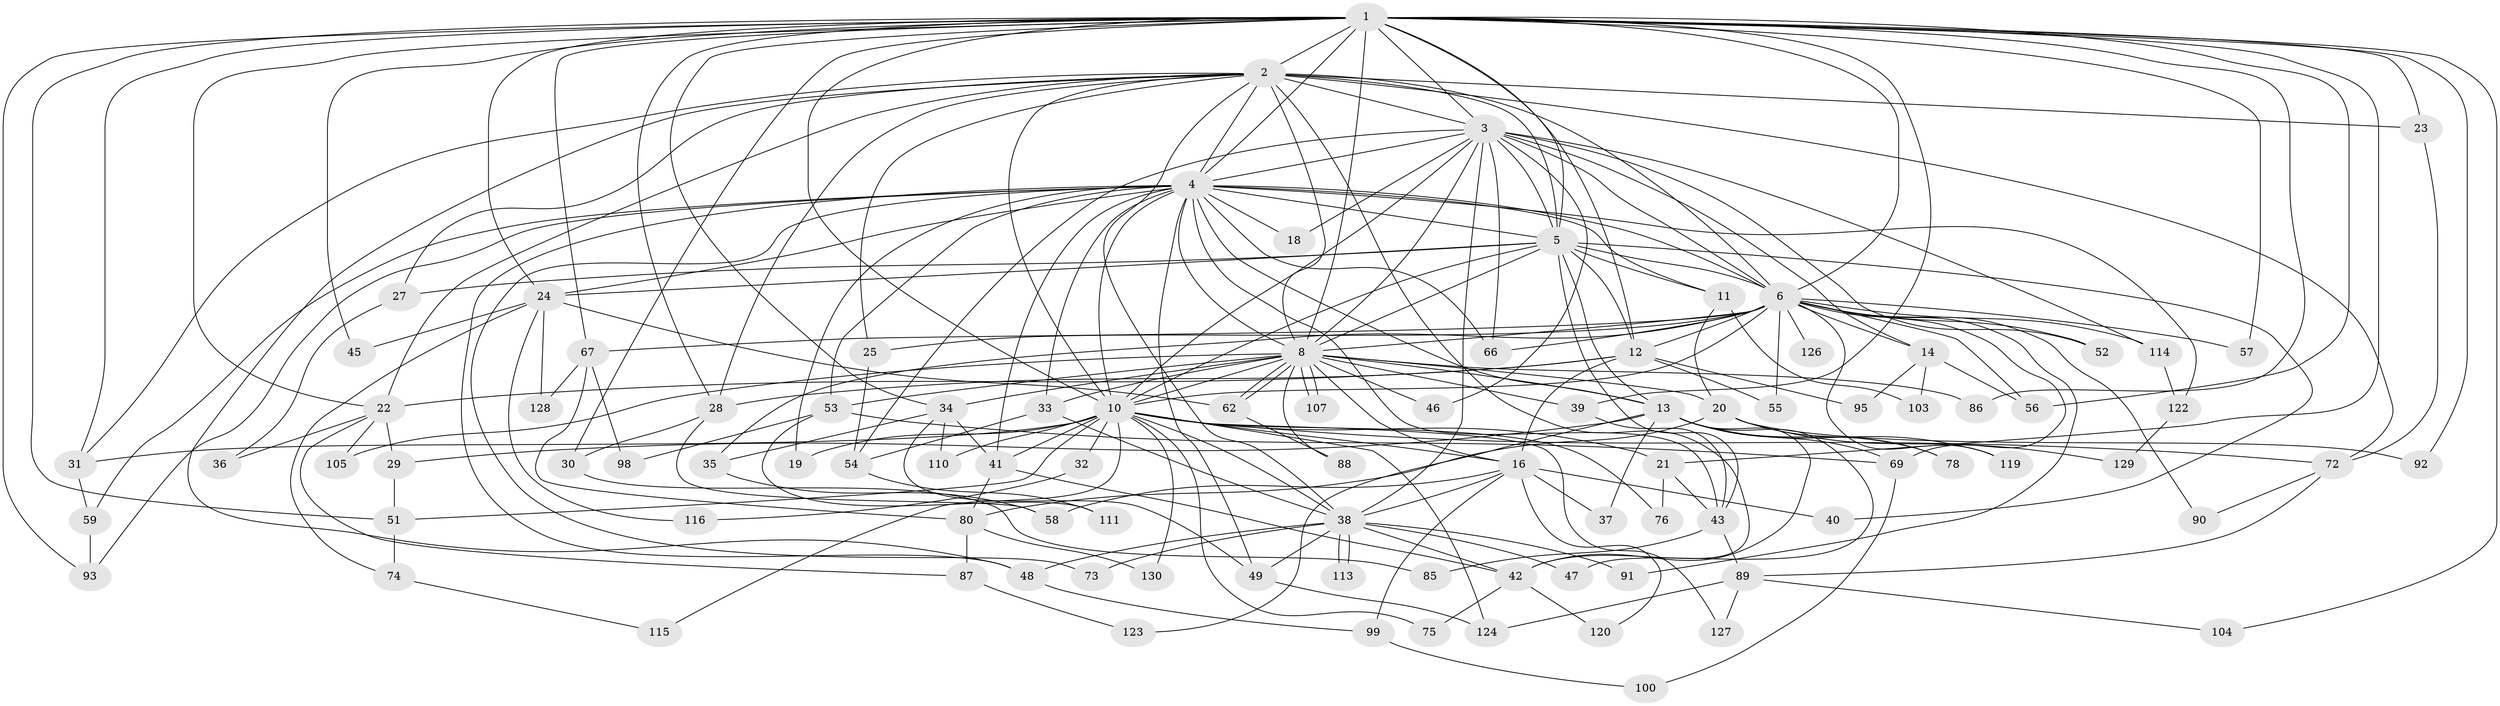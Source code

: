 // Generated by graph-tools (version 1.1) at 2025/51/02/27/25 19:51:45]
// undirected, 96 vertices, 230 edges
graph export_dot {
graph [start="1"]
  node [color=gray90,style=filled];
  1 [super="+7"];
  2 [super="+108"];
  3 [super="+79"];
  4 [super="+63"];
  5 [super="+61"];
  6 [super="+9"];
  8 [super="+44"];
  10 [super="+15"];
  11;
  12 [super="+50"];
  13 [super="+17"];
  14 [super="+65"];
  16 [super="+71"];
  18;
  19;
  20 [super="+94"];
  21 [super="+102"];
  22 [super="+26"];
  23;
  24 [super="+84"];
  25;
  27;
  28 [super="+106"];
  29;
  30;
  31 [super="+70"];
  32;
  33 [super="+112"];
  34 [super="+118"];
  35;
  36;
  37;
  38 [super="+117"];
  39;
  40;
  41 [super="+96"];
  42 [super="+64"];
  43 [super="+82"];
  45;
  46;
  47;
  48 [super="+97"];
  49 [super="+121"];
  51 [super="+60"];
  52;
  53;
  54 [super="+81"];
  55;
  56;
  57;
  58 [super="+125"];
  59 [super="+101"];
  62 [super="+68"];
  66 [super="+109"];
  67;
  69 [super="+77"];
  72 [super="+83"];
  73;
  74;
  75;
  76;
  78;
  80;
  85;
  86;
  87;
  88;
  89;
  90;
  91;
  92;
  93;
  95;
  98;
  99;
  100;
  103;
  104;
  105;
  107;
  110;
  111;
  113;
  114;
  115;
  116;
  119;
  120;
  122;
  123;
  124 [super="+131"];
  126;
  127;
  128;
  129;
  130;
  1 -- 2 [weight=2];
  1 -- 3 [weight=2];
  1 -- 4 [weight=2];
  1 -- 5 [weight=2];
  1 -- 6 [weight=4];
  1 -- 8 [weight=2];
  1 -- 10 [weight=2];
  1 -- 34 [weight=2];
  1 -- 104;
  1 -- 22;
  1 -- 67;
  1 -- 12;
  1 -- 21;
  1 -- 86;
  1 -- 23;
  1 -- 24;
  1 -- 92;
  1 -- 28;
  1 -- 93;
  1 -- 30;
  1 -- 39;
  1 -- 45;
  1 -- 51;
  1 -- 56;
  1 -- 57;
  1 -- 31;
  2 -- 3;
  2 -- 4;
  2 -- 5;
  2 -- 6 [weight=2];
  2 -- 8;
  2 -- 10;
  2 -- 22;
  2 -- 23;
  2 -- 25;
  2 -- 27;
  2 -- 31;
  2 -- 42;
  2 -- 48;
  2 -- 72;
  2 -- 38;
  2 -- 28;
  3 -- 4;
  3 -- 5;
  3 -- 6 [weight=2];
  3 -- 8;
  3 -- 10;
  3 -- 14;
  3 -- 18;
  3 -- 46;
  3 -- 52;
  3 -- 54;
  3 -- 114;
  3 -- 38;
  3 -- 66;
  4 -- 5;
  4 -- 6 [weight=3];
  4 -- 8;
  4 -- 10 [weight=2];
  4 -- 11;
  4 -- 18;
  4 -- 19;
  4 -- 33;
  4 -- 49;
  4 -- 53;
  4 -- 59;
  4 -- 66;
  4 -- 73;
  4 -- 93;
  4 -- 122;
  4 -- 13;
  4 -- 48;
  4 -- 41;
  4 -- 43;
  4 -- 24;
  5 -- 6 [weight=2];
  5 -- 8;
  5 -- 10;
  5 -- 11;
  5 -- 12;
  5 -- 13;
  5 -- 24 [weight=2];
  5 -- 27;
  5 -- 40;
  5 -- 43;
  6 -- 8 [weight=2];
  6 -- 10 [weight=2];
  6 -- 14;
  6 -- 35;
  6 -- 55;
  6 -- 56;
  6 -- 57;
  6 -- 67;
  6 -- 69;
  6 -- 114;
  6 -- 119;
  6 -- 126 [weight=2];
  6 -- 66;
  6 -- 52;
  6 -- 25;
  6 -- 90;
  6 -- 91;
  6 -- 12;
  8 -- 10;
  8 -- 13;
  8 -- 16;
  8 -- 20;
  8 -- 33;
  8 -- 34;
  8 -- 39;
  8 -- 46;
  8 -- 53;
  8 -- 62;
  8 -- 62;
  8 -- 86;
  8 -- 88;
  8 -- 107;
  8 -- 107;
  8 -- 105;
  10 -- 19;
  10 -- 21;
  10 -- 31;
  10 -- 38;
  10 -- 72;
  10 -- 75;
  10 -- 76;
  10 -- 110;
  10 -- 115;
  10 -- 127;
  10 -- 130;
  10 -- 16;
  10 -- 32;
  10 -- 41;
  10 -- 124;
  10 -- 51;
  11 -- 20;
  11 -- 103;
  12 -- 22;
  12 -- 28;
  12 -- 55;
  12 -- 95;
  12 -- 16;
  13 -- 29;
  13 -- 37;
  13 -- 47;
  13 -- 78;
  13 -- 119;
  13 -- 123;
  13 -- 42;
  13 -- 69;
  14 -- 56;
  14 -- 95;
  14 -- 103;
  16 -- 37;
  16 -- 38;
  16 -- 40;
  16 -- 99;
  16 -- 120;
  16 -- 58;
  20 -- 78;
  20 -- 92;
  20 -- 80;
  20 -- 129;
  21 -- 76;
  21 -- 43;
  22 -- 87;
  22 -- 36;
  22 -- 105;
  22 -- 29;
  23 -- 72;
  24 -- 45;
  24 -- 74;
  24 -- 116;
  24 -- 128;
  24 -- 62;
  25 -- 54;
  27 -- 36;
  28 -- 30;
  28 -- 58;
  29 -- 51;
  30 -- 85;
  31 -- 59;
  32 -- 116;
  33 -- 38;
  33 -- 54;
  34 -- 35;
  34 -- 41;
  34 -- 110;
  34 -- 49;
  35 -- 58;
  38 -- 47;
  38 -- 48;
  38 -- 49;
  38 -- 73;
  38 -- 91;
  38 -- 113;
  38 -- 113;
  38 -- 42;
  39 -- 43;
  41 -- 42;
  41 -- 80;
  42 -- 75;
  42 -- 120;
  43 -- 85;
  43 -- 89;
  48 -- 99;
  49 -- 124;
  51 -- 74;
  53 -- 69;
  53 -- 98;
  53 -- 111;
  54 -- 111;
  59 -- 93;
  62 -- 88;
  67 -- 80;
  67 -- 98;
  67 -- 128;
  69 -- 100;
  72 -- 89;
  72 -- 90;
  74 -- 115;
  80 -- 87;
  80 -- 130;
  87 -- 123;
  89 -- 104;
  89 -- 124;
  89 -- 127;
  99 -- 100;
  114 -- 122;
  122 -- 129;
}
